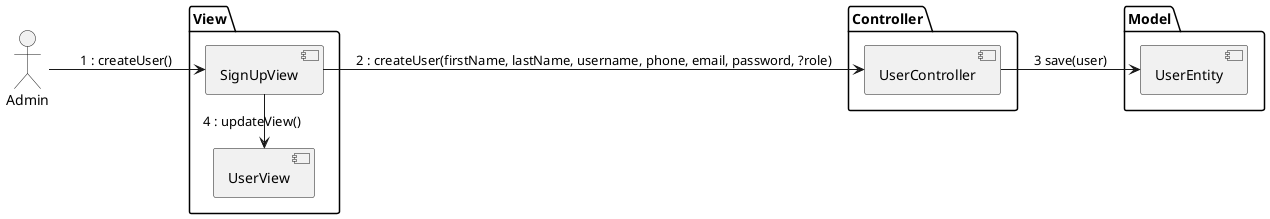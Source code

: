 @startuml

left to right direction

actor Admin

package View {
  [SignUpView]
  [UserView]
}

package Controller {
  [UserController]
}

package Model {
    [UserEntity]
}

Admin --> [SignUpView] : 1 : createUser()
SignUpView -left-> [UserView] : 4 : updateView()
[SignUpView] --> [UserController] : 2 : createUser(firstName, lastName, username, phone, email, password, ?role)
[UserController] --> [UserEntity] : 3 save(user)


@enduml